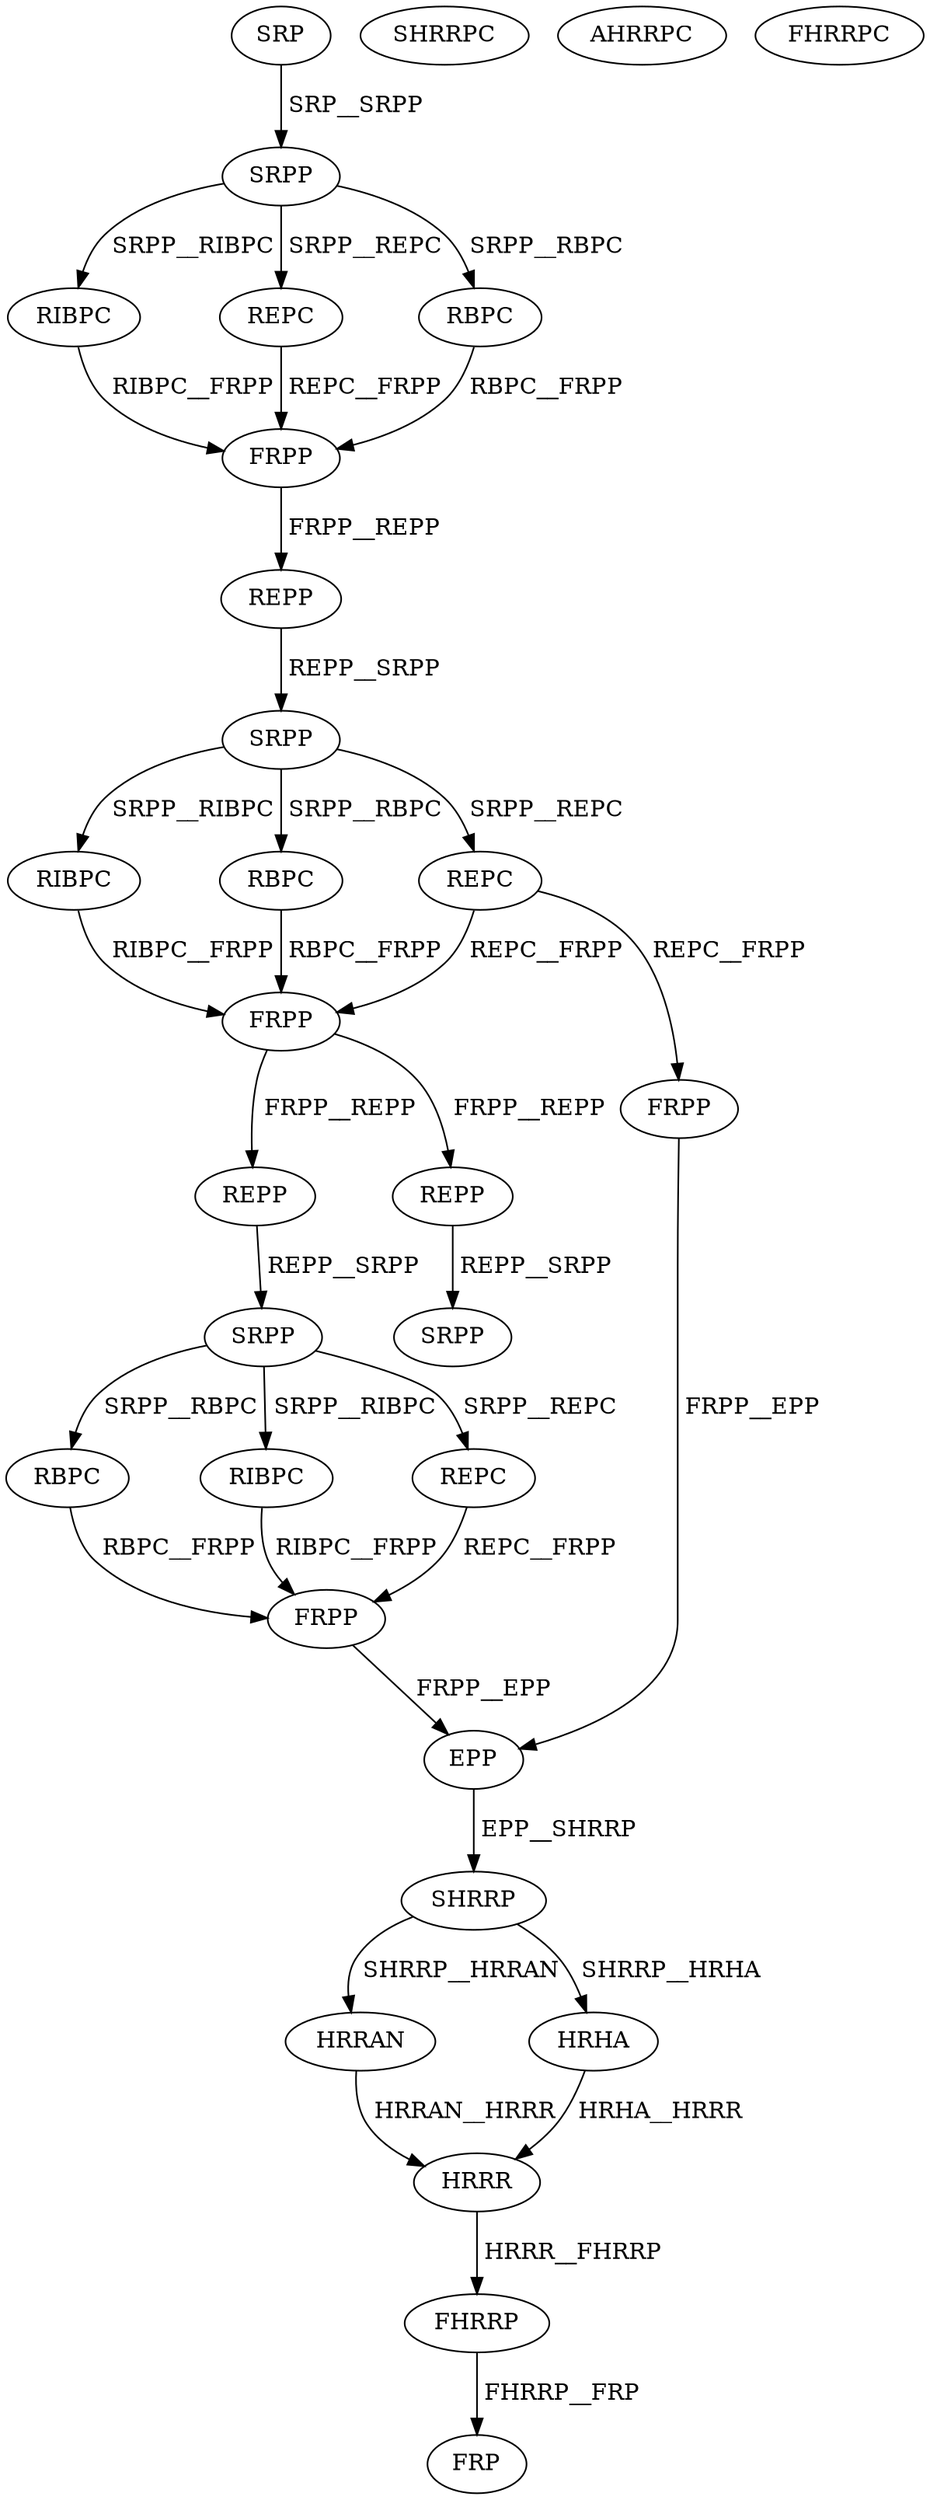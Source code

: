 digraph G { 
1 [label="SRP",color=black,fontcolor=black];
2 [label="SRPP",color=black,fontcolor=black];
3 [label="RIBPC",color=black,fontcolor=black];
4 [label="REPC",color=black,fontcolor=black];
5 [label="RBPC",color=black,fontcolor=black];
6 [label="FRPP",color=black,fontcolor=black];
7 [label="REPP",color=black,fontcolor=black];
8 [label="SRPP",color=black,fontcolor=black];
9 [label="RIBPC",color=black,fontcolor=black];
10 [label="RBPC",color=black,fontcolor=black];
11 [label="REPC",color=black,fontcolor=black];
12 [label="FRPP",color=black,fontcolor=black];
13 [label="REPP",color=black,fontcolor=black];
14 [label="SRPP",color=black,fontcolor=black];
15 [label="REPP",color=black,fontcolor=black];
16 [label="FRPP",color=black,fontcolor=black];
17 [label="RBPC",color=black,fontcolor=black];
18 [label="RIBPC",color=black,fontcolor=black];
19 [label="REPC",color=black,fontcolor=black];
20 [label="FRPP",color=black,fontcolor=black];
21 [label="SRPP",color=black,fontcolor=black];
22 [label="EPP",color=black,fontcolor=black];
23 [label="SHRRP",color=black,fontcolor=black];
24 [label="HRRAN",color=black,fontcolor=black];
25 [label="SHRRPC",color=black,fontcolor=black];
26 [label="AHRRPC",color=black,fontcolor=black];
27 [label="FHRRPC",color=black,fontcolor=black];
28 [label="HRHA",color=black,fontcolor=black];
29 [label="HRRR",color=black,fontcolor=black];
30 [label="FHRRP",color=black,fontcolor=black];
31 [label="FRP",color=black,fontcolor=black];
1->2[label=" SRP__SRPP",color=black,fontcolor=black];
2->3[label=" SRPP__RIBPC",color=black,fontcolor=black];
2->4[label=" SRPP__REPC",color=black,fontcolor=black];
2->5[label=" SRPP__RBPC",color=black,fontcolor=black];
3->6[label=" RIBPC__FRPP",color=black,fontcolor=black];
4->6[label=" REPC__FRPP",color=black,fontcolor=black];
5->6[label=" RBPC__FRPP",color=black,fontcolor=black];
6->7[label=" FRPP__REPP",color=black,fontcolor=black];
7->8[label=" REPP__SRPP",color=black,fontcolor=black];
8->9[label=" SRPP__RIBPC",color=black,fontcolor=black];
8->10[label=" SRPP__RBPC",color=black,fontcolor=black];
8->11[label=" SRPP__REPC",color=black,fontcolor=black];
9->12[label=" RIBPC__FRPP",color=black,fontcolor=black];
10->12[label=" RBPC__FRPP",color=black,fontcolor=black];
11->12[label=" REPC__FRPP",color=black,fontcolor=black];
11->16[label=" REPC__FRPP",color=black,fontcolor=black];
12->13[label=" FRPP__REPP",color=black,fontcolor=black];
12->15[label=" FRPP__REPP",color=black,fontcolor=black];
13->14[label=" REPP__SRPP",color=black,fontcolor=black];
14->17[label=" SRPP__RBPC",color=black,fontcolor=black];
14->18[label=" SRPP__RIBPC",color=black,fontcolor=black];
14->19[label=" SRPP__REPC",color=black,fontcolor=black];
15->21[label=" REPP__SRPP",color=black,fontcolor=black];
16->22[label=" FRPP__EPP",color=black,fontcolor=black];
17->20[label=" RBPC__FRPP",color=black,fontcolor=black];
18->20[label=" RIBPC__FRPP",color=black,fontcolor=black];
19->20[label=" REPC__FRPP",color=black,fontcolor=black];
20->22[label=" FRPP__EPP",color=black,fontcolor=black];
22->23[label=" EPP__SHRRP",color=black,fontcolor=black];
23->24[label=" SHRRP__HRRAN",color=black,fontcolor=black];
23->28[label=" SHRRP__HRHA",color=black,fontcolor=black];
24->29[label=" HRRAN__HRRR",color=black,fontcolor=black];
28->29[label=" HRHA__HRRR",color=black,fontcolor=black];
29->30[label=" HRRR__FHRRP",color=black,fontcolor=black];
30->31[label=" FHRRP__FRP",color=black,fontcolor=black];
}
